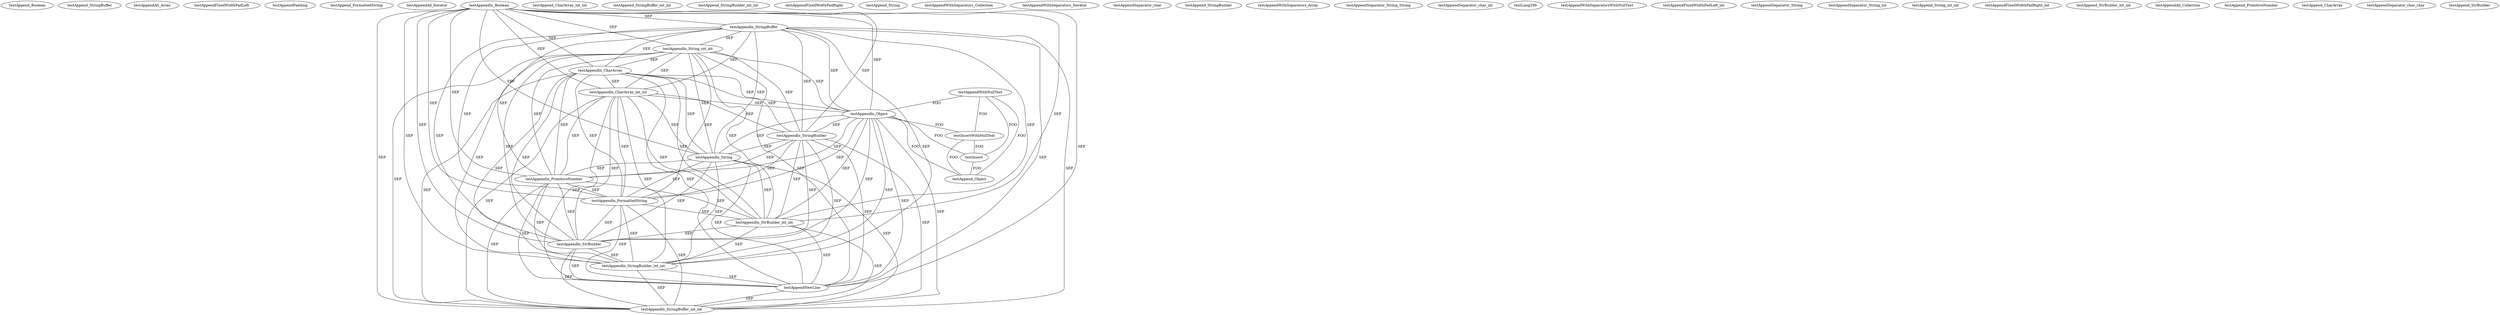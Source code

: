 digraph G {
testAppend_Boolean;
testAppend_StringBuffer;
testAppendAll_Array;
testAppendFixedWidthPadLeft;
testAppendPadding;
testAppend_FormattedString;
testAppendAll_Iterator;
testAppendln_Boolean;
testAppendln_StringBuffer;
testAppend_CharArray_int_int;
testAppend_StringBuffer_int_int;
testAppend_StringBuilder_int_int;
testAppendln_String_int_int;
testAppendFixedWidthPadRight;
testAppend_String;
testAppendWithSeparators_Collection;
testAppendln_CharArray;
testAppendWithNullText;
testAppendWithSeparators_Iterator;
testAppendSeparator_char;
testAppend_StringBuilder;
testAppendWithSeparators_Array;
testAppendln_CharArray_int_int;
testAppendSeparator_String_String;
testAppendln_Object;
testAppendln_StringBuilder;
testAppendSeparator_char_int;
testLang299;
testAppendWithSeparatorsWithNullText;
testAppendln_String;
testAppendln_PrimitiveNumber;
testAppendFixedWidthPadLeft_int;
testAppendln_FormattedString;
testInsertWithNullText;
testAppendln_StrBuilder_int_int;
testAppendSeparator_String;
testAppendSeparator_String_int;
testAppend_String_int_int;
testAppendln_StrBuilder;
testAppendln_StringBuilder_int_int;
testAppendFixedWidthPadRight_int;
testAppendNewLine;
testAppend_StrBuilder_int_int;
testAppendAll_Collection;
testAppend_PrimitiveNumber;
testAppendln_StringBuffer_int_int;
testInsert;
testAppend_Object;
testAppend_CharArray;
testAppendSeparator_char_char;
testAppend_StrBuilder;
testInsertWithNullText -> testInsert [label=" FOO", dir=none];
testInsertWithNullText -> testAppend_Object [label=" FOO", dir=none];
testAppendln_StrBuilder_int_int -> testAppendln_StrBuilder [label=" SEP", dir=none];
testAppendln_StrBuilder_int_int -> testAppendln_StringBuilder_int_int [label=" SEP", dir=none];
testAppendln_StrBuilder_int_int -> testAppendln_StringBuffer_int_int [label=" SEP", dir=none];
testAppendln_StrBuilder_int_int -> testAppendNewLine [label=" SEP", dir=none];
testAppendln_CharArray -> testAppendln_String [label=" SEP", dir=none];
testAppendln_CharArray -> testAppendln_StrBuilder_int_int [label=" SEP", dir=none];
testAppendln_CharArray -> testAppendln_StrBuilder [label=" SEP", dir=none];
testAppendln_CharArray -> testAppendln_PrimitiveNumber [label=" SEP", dir=none];
testAppendln_CharArray -> testAppendln_Object [label=" SEP", dir=none];
testAppendln_CharArray -> testAppendln_StringBuilder [label=" SEP", dir=none];
testAppendln_CharArray -> testAppendln_CharArray_int_int [label=" SEP", dir=none];
testAppendln_CharArray -> testAppendln_StringBuilder_int_int [label=" SEP", dir=none];
testAppendln_CharArray -> testAppendln_StringBuffer_int_int [label=" SEP", dir=none];
testAppendln_CharArray -> testAppendln_FormattedString [label=" SEP", dir=none];
testAppendln_CharArray -> testAppendNewLine [label=" SEP", dir=none];
testAppendln_StrBuilder -> testAppendln_StringBuilder_int_int [label=" SEP", dir=none];
testAppendln_StrBuilder -> testAppendln_StringBuffer_int_int [label=" SEP", dir=none];
testAppendln_StrBuilder -> testAppendNewLine [label=" SEP", dir=none];
testAppendWithNullText -> testInsertWithNullText [label=" FOO", dir=none];
testAppendWithNullText -> testAppendln_Object [label=" FOO", dir=none];
testAppendWithNullText -> testInsert [label=" FOO", dir=none];
testAppendWithNullText -> testAppend_Object [label=" FOO", dir=none];
testAppendln_Object -> testInsertWithNullText [label=" FOO", dir=none];
testAppendln_Object -> testAppendln_String [label=" SEP", dir=none];
testAppendln_Object -> testAppendln_StrBuilder_int_int [label=" SEP", dir=none];
testAppendln_Object -> testAppendln_StrBuilder [label=" SEP", dir=none];
testAppendln_Object -> testAppendln_PrimitiveNumber [label=" SEP", dir=none];
testAppendln_Object -> testAppendln_StringBuilder [label=" SEP", dir=none];
testAppendln_Object -> testAppendln_StringBuilder_int_int [label=" SEP", dir=none];
testAppendln_Object -> testAppendln_StringBuffer_int_int [label=" SEP", dir=none];
testAppendln_Object -> testInsert [label=" FOO", dir=none];
testAppendln_Object -> testAppendln_FormattedString [label=" SEP", dir=none];
testAppendln_Object -> testAppend_Object [label=" FOO", dir=none];
testAppendln_Object -> testAppendNewLine [label=" SEP", dir=none];
testAppendln_StringBuilder -> testAppendln_String [label=" SEP", dir=none];
testAppendln_StringBuilder -> testAppendln_StrBuilder_int_int [label=" SEP", dir=none];
testAppendln_StringBuilder -> testAppendln_StrBuilder [label=" SEP", dir=none];
testAppendln_StringBuilder -> testAppendln_PrimitiveNumber [label=" SEP", dir=none];
testAppendln_StringBuilder -> testAppendln_StringBuilder_int_int [label=" SEP", dir=none];
testAppendln_StringBuilder -> testAppendln_StringBuffer_int_int [label=" SEP", dir=none];
testAppendln_StringBuilder -> testAppendln_FormattedString [label=" SEP", dir=none];
testAppendln_StringBuilder -> testAppendNewLine [label=" SEP", dir=none];
testAppendln_StringBuilder_int_int -> testAppendln_StringBuffer_int_int [label=" SEP", dir=none];
testAppendln_StringBuilder_int_int -> testAppendNewLine [label=" SEP", dir=none];
testAppendNewLine -> testAppendln_StringBuffer_int_int [label=" SEP", dir=none];
testAppendln_String -> testAppendln_StrBuilder_int_int [label=" SEP", dir=none];
testAppendln_String -> testAppendln_StrBuilder [label=" SEP", dir=none];
testAppendln_String -> testAppendln_PrimitiveNumber [label=" SEP", dir=none];
testAppendln_String -> testAppendln_StringBuilder_int_int [label=" SEP", dir=none];
testAppendln_String -> testAppendln_StringBuffer_int_int [label=" SEP", dir=none];
testAppendln_String -> testAppendln_FormattedString [label=" SEP", dir=none];
testAppendln_String -> testAppendNewLine [label=" SEP", dir=none];
testAppendln_Boolean -> testAppendln_StrBuilder_int_int [label=" SEP", dir=none];
testAppendln_Boolean -> testAppendln_CharArray [label=" SEP", dir=none];
testAppendln_Boolean -> testAppendln_StrBuilder [label=" SEP", dir=none];
testAppendln_Boolean -> testAppendln_Object [label=" SEP", dir=none];
testAppendln_Boolean -> testAppendln_StringBuilder [label=" SEP", dir=none];
testAppendln_Boolean -> testAppendln_StringBuilder_int_int [label=" SEP", dir=none];
testAppendln_Boolean -> testAppendNewLine [label=" SEP", dir=none];
testAppendln_Boolean -> testAppendln_String [label=" SEP", dir=none];
testAppendln_Boolean -> testAppendln_StringBuffer [label=" SEP", dir=none];
testAppendln_Boolean -> testAppendln_PrimitiveNumber [label=" SEP", dir=none];
testAppendln_Boolean -> testAppendln_CharArray_int_int [label=" SEP", dir=none];
testAppendln_Boolean -> testAppendln_String_int_int [label=" SEP", dir=none];
testAppendln_Boolean -> testAppendln_StringBuffer_int_int [label=" SEP", dir=none];
testAppendln_Boolean -> testAppendln_FormattedString [label=" SEP", dir=none];
testAppendln_StringBuffer -> testAppendln_StrBuilder_int_int [label=" SEP", dir=none];
testAppendln_StringBuffer -> testAppendln_CharArray [label=" SEP", dir=none];
testAppendln_StringBuffer -> testAppendln_StrBuilder [label=" SEP", dir=none];
testAppendln_StringBuffer -> testAppendln_Object [label=" SEP", dir=none];
testAppendln_StringBuffer -> testAppendln_StringBuilder [label=" SEP", dir=none];
testAppendln_StringBuffer -> testAppendln_StringBuilder_int_int [label=" SEP", dir=none];
testAppendln_StringBuffer -> testAppendNewLine [label=" SEP", dir=none];
testAppendln_StringBuffer -> testAppendln_String [label=" SEP", dir=none];
testAppendln_StringBuffer -> testAppendln_PrimitiveNumber [label=" SEP", dir=none];
testAppendln_StringBuffer -> testAppendln_CharArray_int_int [label=" SEP", dir=none];
testAppendln_StringBuffer -> testAppendln_String_int_int [label=" SEP", dir=none];
testAppendln_StringBuffer -> testAppendln_StringBuffer_int_int [label=" SEP", dir=none];
testAppendln_StringBuffer -> testAppendln_FormattedString [label=" SEP", dir=none];
testAppendln_PrimitiveNumber -> testAppendln_StrBuilder_int_int [label=" SEP", dir=none];
testAppendln_PrimitiveNumber -> testAppendln_StrBuilder [label=" SEP", dir=none];
testAppendln_PrimitiveNumber -> testAppendln_StringBuilder_int_int [label=" SEP", dir=none];
testAppendln_PrimitiveNumber -> testAppendln_StringBuffer_int_int [label=" SEP", dir=none];
testAppendln_PrimitiveNumber -> testAppendln_FormattedString [label=" SEP", dir=none];
testAppendln_PrimitiveNumber -> testAppendNewLine [label=" SEP", dir=none];
testAppendln_CharArray_int_int -> testAppendln_String [label=" SEP", dir=none];
testAppendln_CharArray_int_int -> testAppendln_StrBuilder_int_int [label=" SEP", dir=none];
testAppendln_CharArray_int_int -> testAppendln_StrBuilder [label=" SEP", dir=none];
testAppendln_CharArray_int_int -> testAppendln_PrimitiveNumber [label=" SEP", dir=none];
testAppendln_CharArray_int_int -> testAppendln_Object [label=" SEP", dir=none];
testAppendln_CharArray_int_int -> testAppendln_StringBuilder [label=" SEP", dir=none];
testAppendln_CharArray_int_int -> testAppendln_StringBuilder_int_int [label=" SEP", dir=none];
testAppendln_CharArray_int_int -> testAppendln_StringBuffer_int_int [label=" SEP", dir=none];
testAppendln_CharArray_int_int -> testAppendln_FormattedString [label=" SEP", dir=none];
testAppendln_CharArray_int_int -> testAppendNewLine [label=" SEP", dir=none];
testAppendln_String_int_int -> testAppendln_String [label=" SEP", dir=none];
testAppendln_String_int_int -> testAppendln_StrBuilder_int_int [label=" SEP", dir=none];
testAppendln_String_int_int -> testAppendln_CharArray [label=" SEP", dir=none];
testAppendln_String_int_int -> testAppendln_StrBuilder [label=" SEP", dir=none];
testAppendln_String_int_int -> testAppendln_PrimitiveNumber [label=" SEP", dir=none];
testAppendln_String_int_int -> testAppendln_Object [label=" SEP", dir=none];
testAppendln_String_int_int -> testAppendln_StringBuilder [label=" SEP", dir=none];
testAppendln_String_int_int -> testAppendln_CharArray_int_int [label=" SEP", dir=none];
testAppendln_String_int_int -> testAppendln_StringBuilder_int_int [label=" SEP", dir=none];
testAppendln_String_int_int -> testAppendln_StringBuffer_int_int [label=" SEP", dir=none];
testAppendln_String_int_int -> testAppendln_FormattedString [label=" SEP", dir=none];
testAppendln_String_int_int -> testAppendNewLine [label=" SEP", dir=none];
testInsert -> testAppend_Object [label=" FOO", dir=none];
testAppendln_FormattedString -> testAppendln_StrBuilder_int_int [label=" SEP", dir=none];
testAppendln_FormattedString -> testAppendln_StrBuilder [label=" SEP", dir=none];
testAppendln_FormattedString -> testAppendln_StringBuilder_int_int [label=" SEP", dir=none];
testAppendln_FormattedString -> testAppendln_StringBuffer_int_int [label=" SEP", dir=none];
testAppendln_FormattedString -> testAppendNewLine [label=" SEP", dir=none];
}